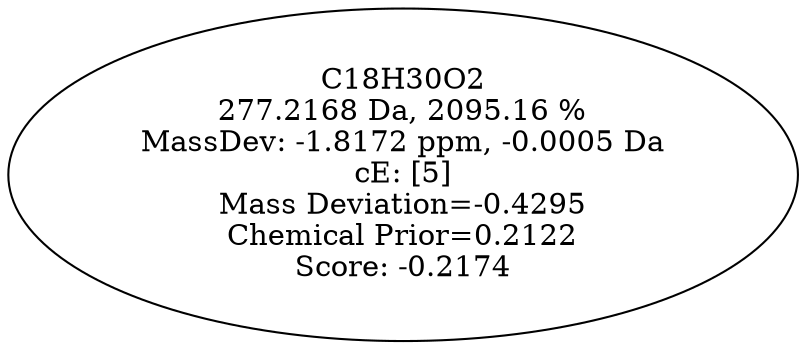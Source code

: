 strict digraph {
v1 [label="C18H30O2\n277.2168 Da, 2095.16 %\nMassDev: -1.8172 ppm, -0.0005 Da\ncE: [5]\nMass Deviation=-0.4295\nChemical Prior=0.2122\nScore: -0.2174"];
}